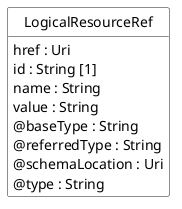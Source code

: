 @startuml
hide circle
hide methods
hide stereotype
show <<Enumeration>> stereotype
skinparam class {
   BackgroundColor<<Enumeration>> #E6F5F7
   BackgroundColor<<Ref>> #FFFFE0
   BackgroundColor<<Pivot>> #FFFFFFF
   BackgroundColor<<SimpleType>> #E2F0DA
   BackgroundColor #FCF2E3
}

class LogicalResourceRef <<Pivot>> {
    href : Uri
    id : String [1]
    name : String
    value : String
    @baseType : String
    @referredType : String
    @schemaLocation : Uri
    @type : String
}


@enduml
